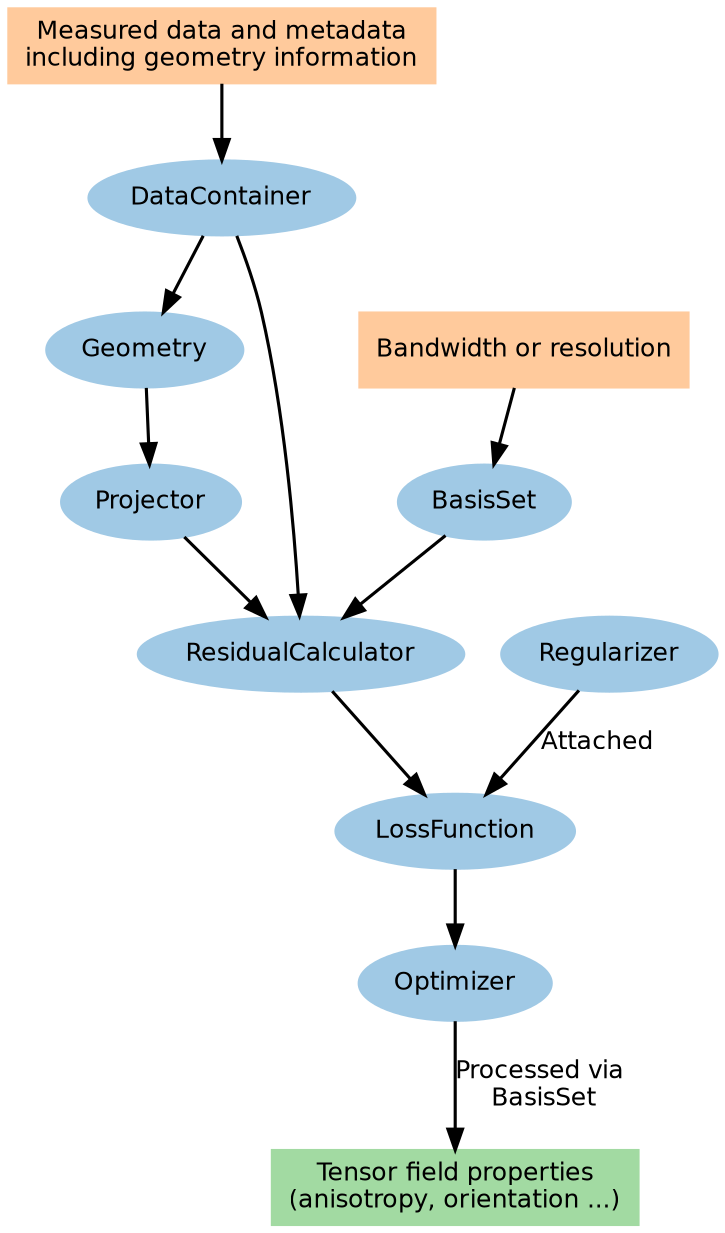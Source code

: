 # dot -Tsvg workflow.dot -o workflow.svg

digraph g {

  graph [ fontname = "helvetica",
          fontsize = 12.0,
          rankdir = "TB",
          bgcolor = "transparent" ];

  edge [ fontname = "helvetica",
         fontsize = 12.0,
         penwidth = 1.5 ]

  node [ fontname = "helvetica",
         fontsize = 12.0,
         fontcolor = black,
         shape = ellipse,
         color = "#a0c9e5",
         style = filled];

  Data [ color="#ffca9c",
              label="Measured data and metadata\nincluding geometry information",
                  shape=box];
  Resolution [ color="#ffca9c",
               label="Bandwidth or resolution",
               shape=box,
               target="_top"];

  DataContainer [ label="DataContainer",
                 href="../moduleref/data_handling.html#mumott.data_handling.DataContainer",
                 target="_top" ];

  Geometry [ label="Geometry",
             href="../moduleref/data_handling.html#mumott.data_handling.Geometry",
             target="_top" ];

  Projector [ label="Projector",
               href="../moduleref/projectors.html",
              target="_top" ];

  ResidualCalculator [ label="ResidualCalculator",
              href="../moduleref/residual_calculators.html",
              target="_top"];

  Regularizer [ label="Regularizer",
              href="../moduleref/regularizers.html",
              target="_top"];

  BasisSet [ label="BasisSet",
             href="../moduleref/basis_sets.html",
             target="_top" ];

  LossFunction [ label="LossFunction",
                 href="../moduleref/loss_functions.html",
                 target="_top" ];
  Optimizer [ label="Optimizer",
                 href="../moduleref/optimizers.html",
                 target="_top" ]
  Output [ shape=rectangle,
            color="#a2daa2",
            label="Tensor field properties\n(anisotropy, orientation ...)",
            fontcolor=black,
            href="../tutorial/reconstruct_and_visualizer.html",
            target="_top"];

  Data -> DataContainer

  DataContainer -> ResidualCalculator
  DataContainer -> Geometry

  Geometry -> Projector
  Resolution -> BasisSet

  Projector -> ResidualCalculator
  BasisSet -> ResidualCalculator

  Regularizer -> LossFunction [label="Attached"]
  ResidualCalculator -> LossFunction

  LossFunction -> Optimizer

  Optimizer -> Output [label="Processed via\n BasisSet"]
}
